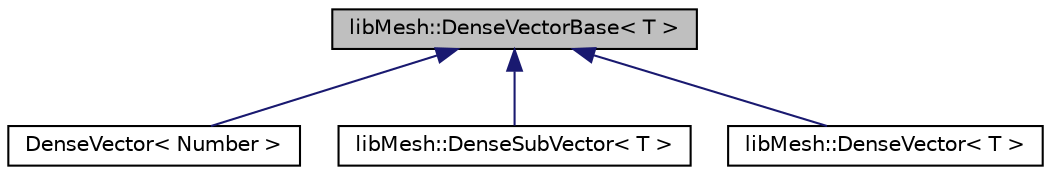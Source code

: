 digraph "libMesh::DenseVectorBase&lt; T &gt;"
{
  edge [fontname="Helvetica",fontsize="10",labelfontname="Helvetica",labelfontsize="10"];
  node [fontname="Helvetica",fontsize="10",shape=record];
  Node1 [label="libMesh::DenseVectorBase\< T \>",height=0.2,width=0.4,color="black", fillcolor="grey75", style="filled", fontcolor="black"];
  Node1 -> Node2 [dir="back",color="midnightblue",fontsize="10",style="solid",fontname="Helvetica"];
  Node2 [label="DenseVector\< Number \>",height=0.2,width=0.4,color="black", fillcolor="white", style="filled",URL="$classlibMesh_1_1DenseVector.html"];
  Node1 -> Node3 [dir="back",color="midnightblue",fontsize="10",style="solid",fontname="Helvetica"];
  Node3 [label="libMesh::DenseSubVector\< T \>",height=0.2,width=0.4,color="black", fillcolor="white", style="filled",URL="$classlibMesh_1_1DenseSubVector.html"];
  Node1 -> Node4 [dir="back",color="midnightblue",fontsize="10",style="solid",fontname="Helvetica"];
  Node4 [label="libMesh::DenseVector\< T \>",height=0.2,width=0.4,color="black", fillcolor="white", style="filled",URL="$classlibMesh_1_1DenseVector.html"];
}
